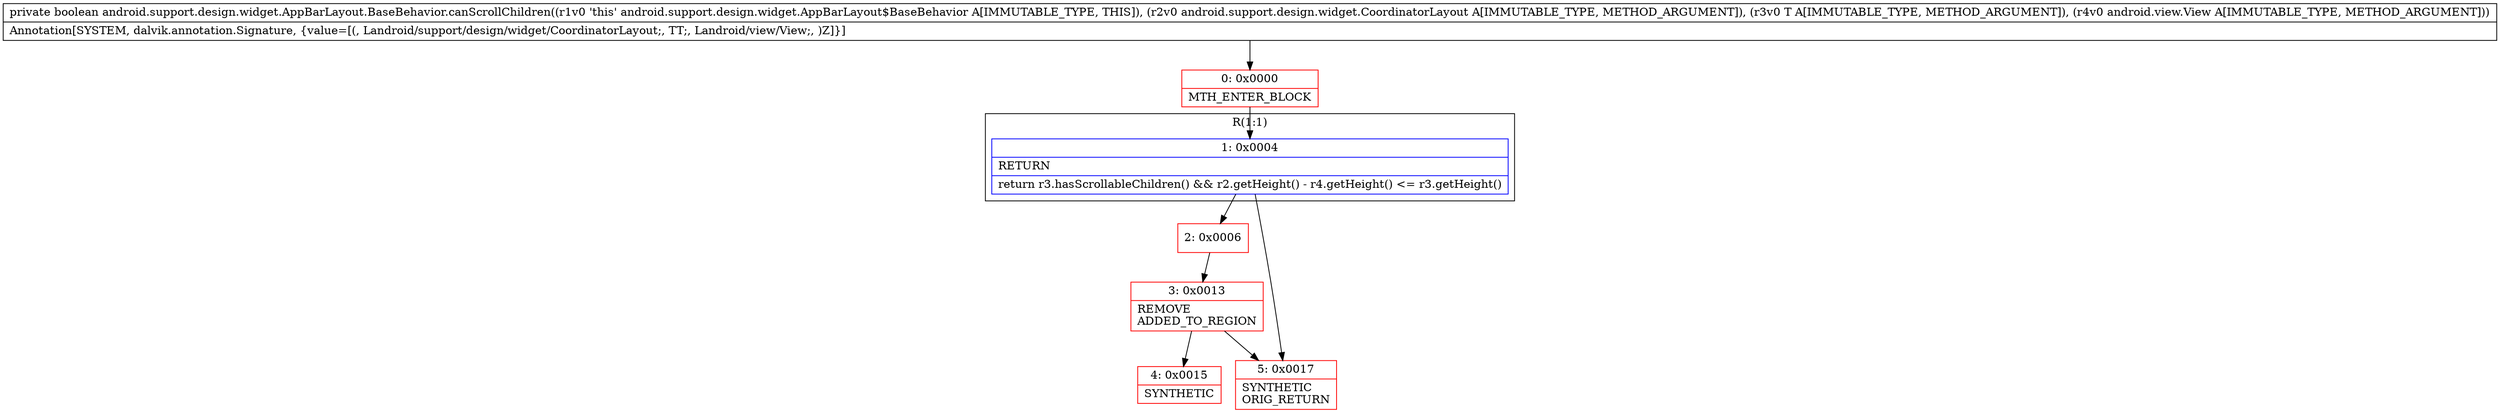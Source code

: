 digraph "CFG forandroid.support.design.widget.AppBarLayout.BaseBehavior.canScrollChildren(Landroid\/support\/design\/widget\/CoordinatorLayout;Landroid\/support\/design\/widget\/AppBarLayout;Landroid\/view\/View;)Z" {
subgraph cluster_Region_1747747702 {
label = "R(1:1)";
node [shape=record,color=blue];
Node_1 [shape=record,label="{1\:\ 0x0004|RETURN\l|return r3.hasScrollableChildren() && r2.getHeight() \- r4.getHeight() \<= r3.getHeight()\l}"];
}
Node_0 [shape=record,color=red,label="{0\:\ 0x0000|MTH_ENTER_BLOCK\l}"];
Node_2 [shape=record,color=red,label="{2\:\ 0x0006}"];
Node_3 [shape=record,color=red,label="{3\:\ 0x0013|REMOVE\lADDED_TO_REGION\l}"];
Node_4 [shape=record,color=red,label="{4\:\ 0x0015|SYNTHETIC\l}"];
Node_5 [shape=record,color=red,label="{5\:\ 0x0017|SYNTHETIC\lORIG_RETURN\l}"];
MethodNode[shape=record,label="{private boolean android.support.design.widget.AppBarLayout.BaseBehavior.canScrollChildren((r1v0 'this' android.support.design.widget.AppBarLayout$BaseBehavior A[IMMUTABLE_TYPE, THIS]), (r2v0 android.support.design.widget.CoordinatorLayout A[IMMUTABLE_TYPE, METHOD_ARGUMENT]), (r3v0 T A[IMMUTABLE_TYPE, METHOD_ARGUMENT]), (r4v0 android.view.View A[IMMUTABLE_TYPE, METHOD_ARGUMENT]))  | Annotation[SYSTEM, dalvik.annotation.Signature, \{value=[(, Landroid\/support\/design\/widget\/CoordinatorLayout;, TT;, Landroid\/view\/View;, )Z]\}]\l}"];
MethodNode -> Node_0;
Node_1 -> Node_2;
Node_1 -> Node_5;
Node_0 -> Node_1;
Node_2 -> Node_3;
Node_3 -> Node_4;
Node_3 -> Node_5;
}

